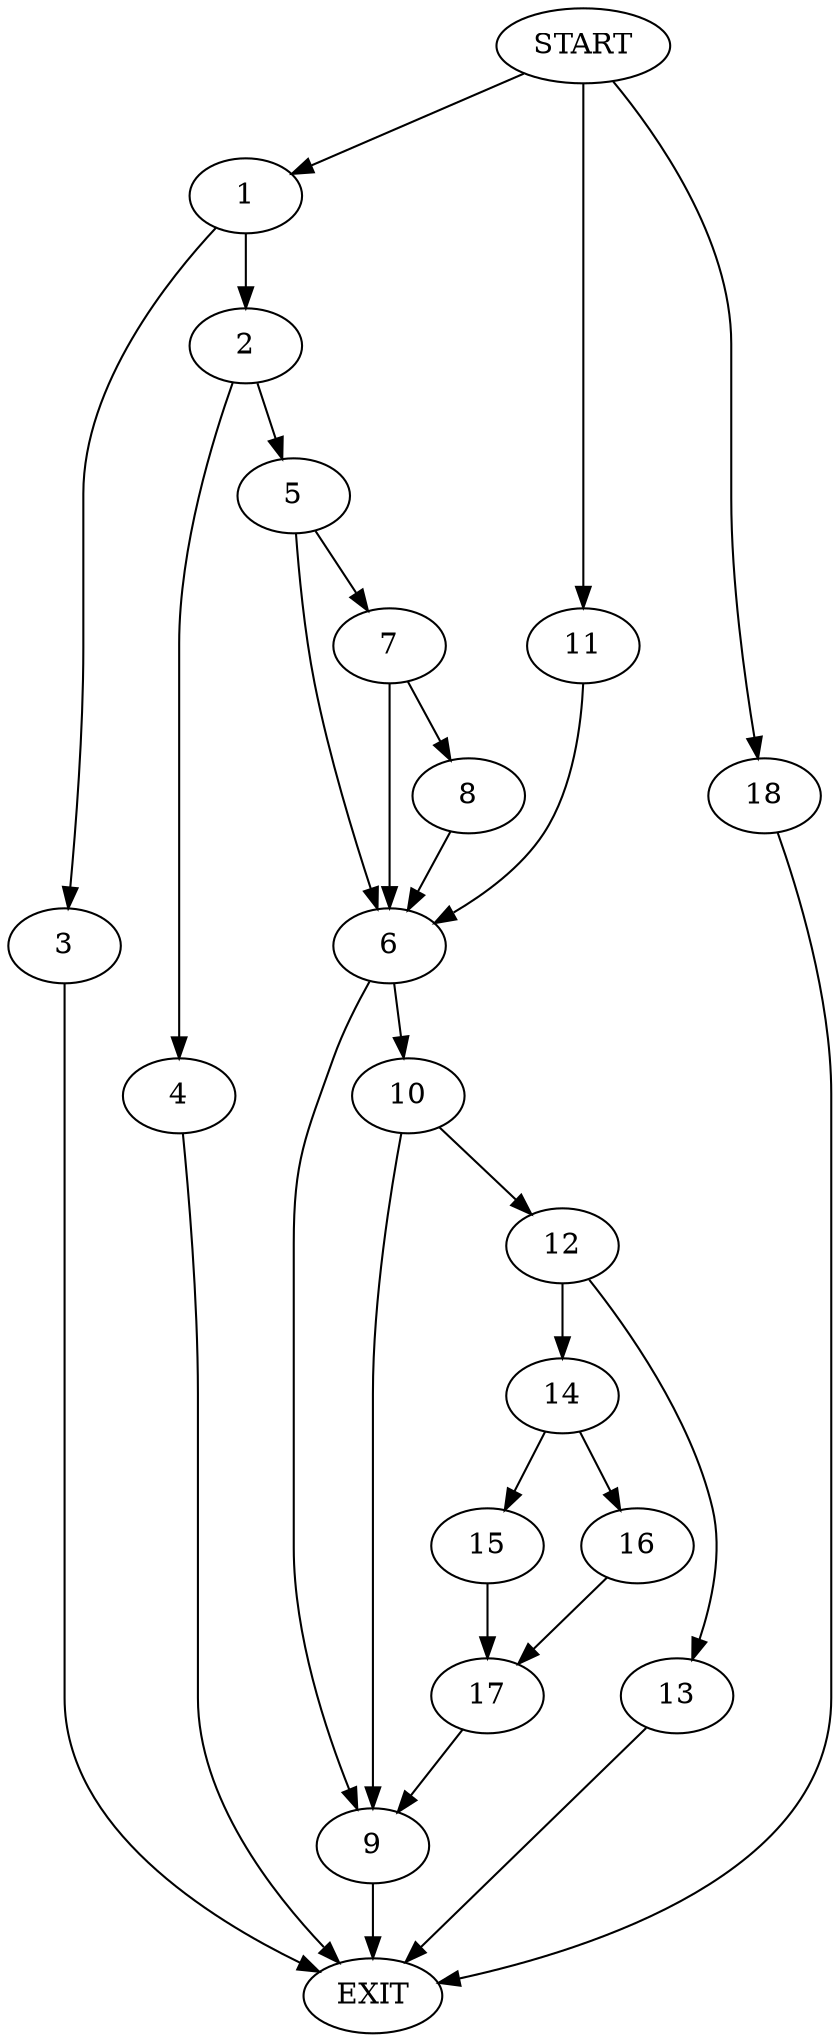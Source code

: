 digraph {
0 [label="START"]
19 [label="EXIT"]
0 -> 1
1 -> 2
1 -> 3
2 -> 4
2 -> 5
3 -> 19
5 -> 6
5 -> 7
4 -> 19
7 -> 6
7 -> 8
6 -> 9
6 -> 10
8 -> 6
0 -> 11
11 -> 6
10 -> 12
10 -> 9
9 -> 19
12 -> 13
12 -> 14
14 -> 15
14 -> 16
13 -> 19
15 -> 17
16 -> 17
17 -> 9
0 -> 18
18 -> 19
}
